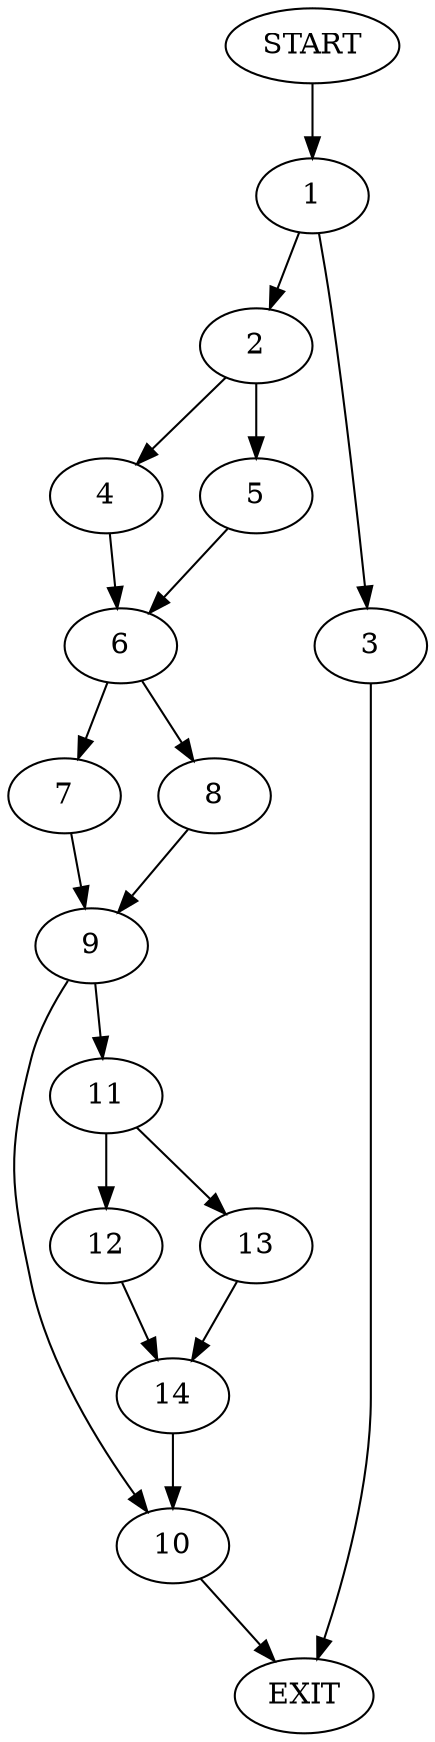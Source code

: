 digraph {
0 [label="START"]
15 [label="EXIT"]
0 -> 1
1 -> 2
1 -> 3
3 -> 15
2 -> 4
2 -> 5
4 -> 6
5 -> 6
6 -> 7
6 -> 8
7 -> 9
8 -> 9
9 -> 10
9 -> 11
10 -> 15
11 -> 12
11 -> 13
12 -> 14
13 -> 14
14 -> 10
}
